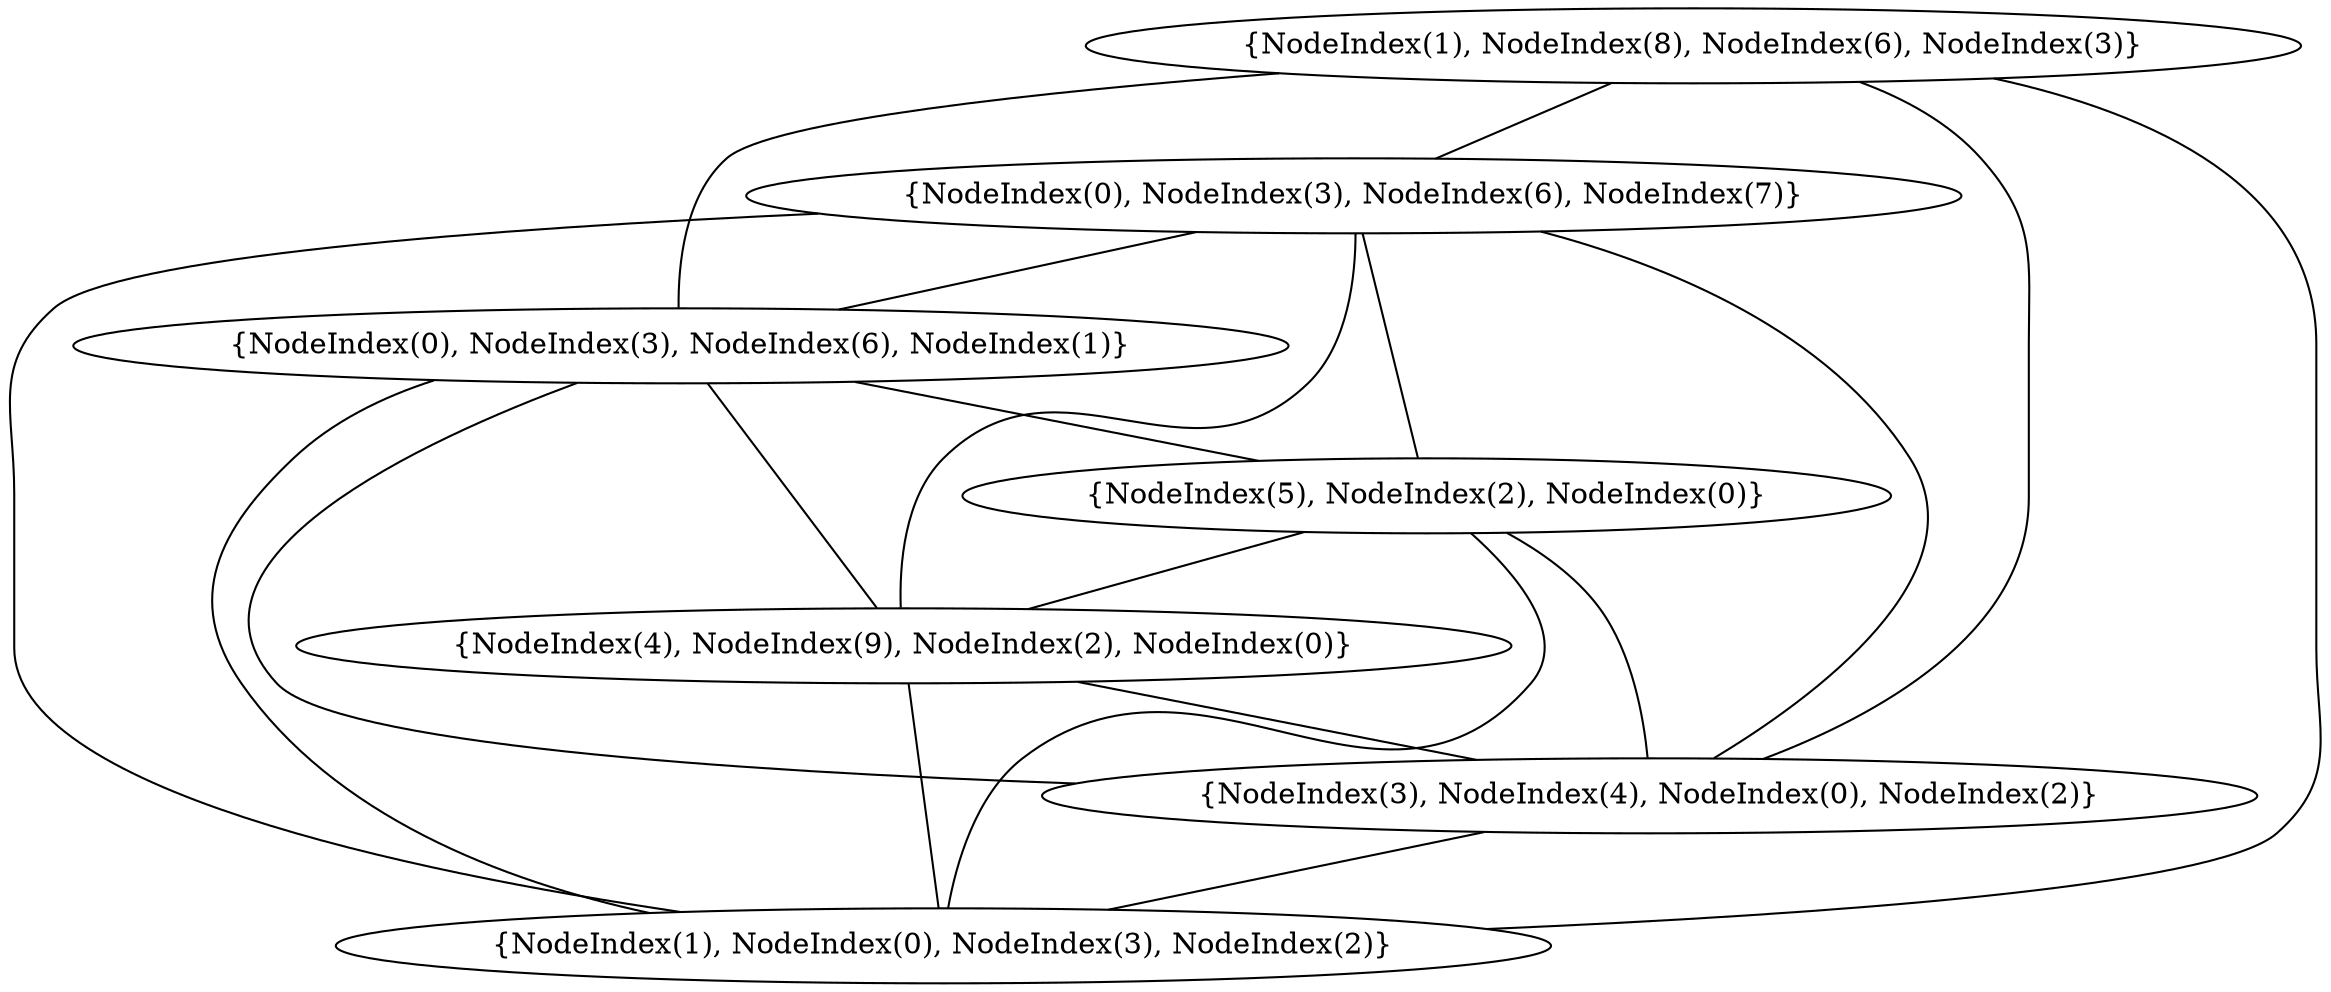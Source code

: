graph {
    0 [ label = "{NodeIndex(1), NodeIndex(0), NodeIndex(3), NodeIndex(2)}" ]
    1 [ label = "{NodeIndex(3), NodeIndex(4), NodeIndex(0), NodeIndex(2)}" ]
    2 [ label = "{NodeIndex(4), NodeIndex(9), NodeIndex(2), NodeIndex(0)}" ]
    3 [ label = "{NodeIndex(5), NodeIndex(2), NodeIndex(0)}" ]
    4 [ label = "{NodeIndex(0), NodeIndex(3), NodeIndex(6), NodeIndex(1)}" ]
    5 [ label = "{NodeIndex(0), NodeIndex(3), NodeIndex(6), NodeIndex(7)}" ]
    6 [ label = "{NodeIndex(1), NodeIndex(8), NodeIndex(6), NodeIndex(3)}" ]
    1 -- 0 [ ]
    2 -- 0 [ ]
    2 -- 1 [ ]
    3 -- 0 [ ]
    3 -- 1 [ ]
    3 -- 2 [ ]
    4 -- 0 [ ]
    4 -- 1 [ ]
    4 -- 2 [ ]
    4 -- 3 [ ]
    5 -- 0 [ ]
    5 -- 1 [ ]
    5 -- 2 [ ]
    5 -- 3 [ ]
    5 -- 4 [ ]
    6 -- 0 [ ]
    6 -- 1 [ ]
    6 -- 4 [ ]
    6 -- 5 [ ]
}
